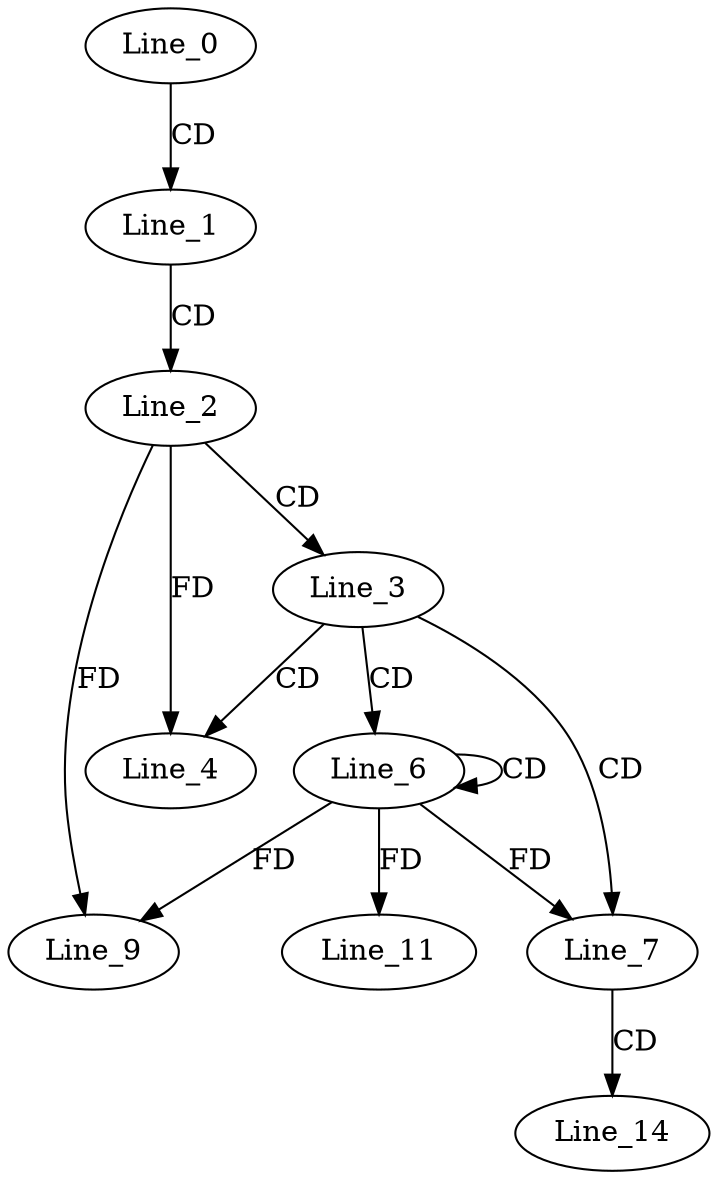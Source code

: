 digraph G {
  Line_0;
  Line_1;
  Line_2;
  Line_3;
  Line_4;
  Line_6;
  Line_6;
  Line_7;
  Line_9;
  Line_11;
  Line_14;
  Line_0 -> Line_1 [ label="CD" ];
  Line_1 -> Line_2 [ label="CD" ];
  Line_2 -> Line_3 [ label="CD" ];
  Line_3 -> Line_4 [ label="CD" ];
  Line_2 -> Line_4 [ label="FD" ];
  Line_3 -> Line_6 [ label="CD" ];
  Line_6 -> Line_6 [ label="CD" ];
  Line_3 -> Line_7 [ label="CD" ];
  Line_6 -> Line_7 [ label="FD" ];
  Line_6 -> Line_9 [ label="FD" ];
  Line_2 -> Line_9 [ label="FD" ];
  Line_6 -> Line_11 [ label="FD" ];
  Line_7 -> Line_14 [ label="CD" ];
}
